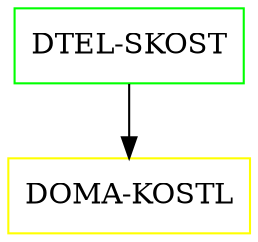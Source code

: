 digraph G {
  "DTEL-SKOST" [shape=box,color=green];
  "DOMA-KOSTL" [shape=box,color=yellow,URL="./DOMA_KOSTL.html"];
  "DTEL-SKOST" -> "DOMA-KOSTL";
}
